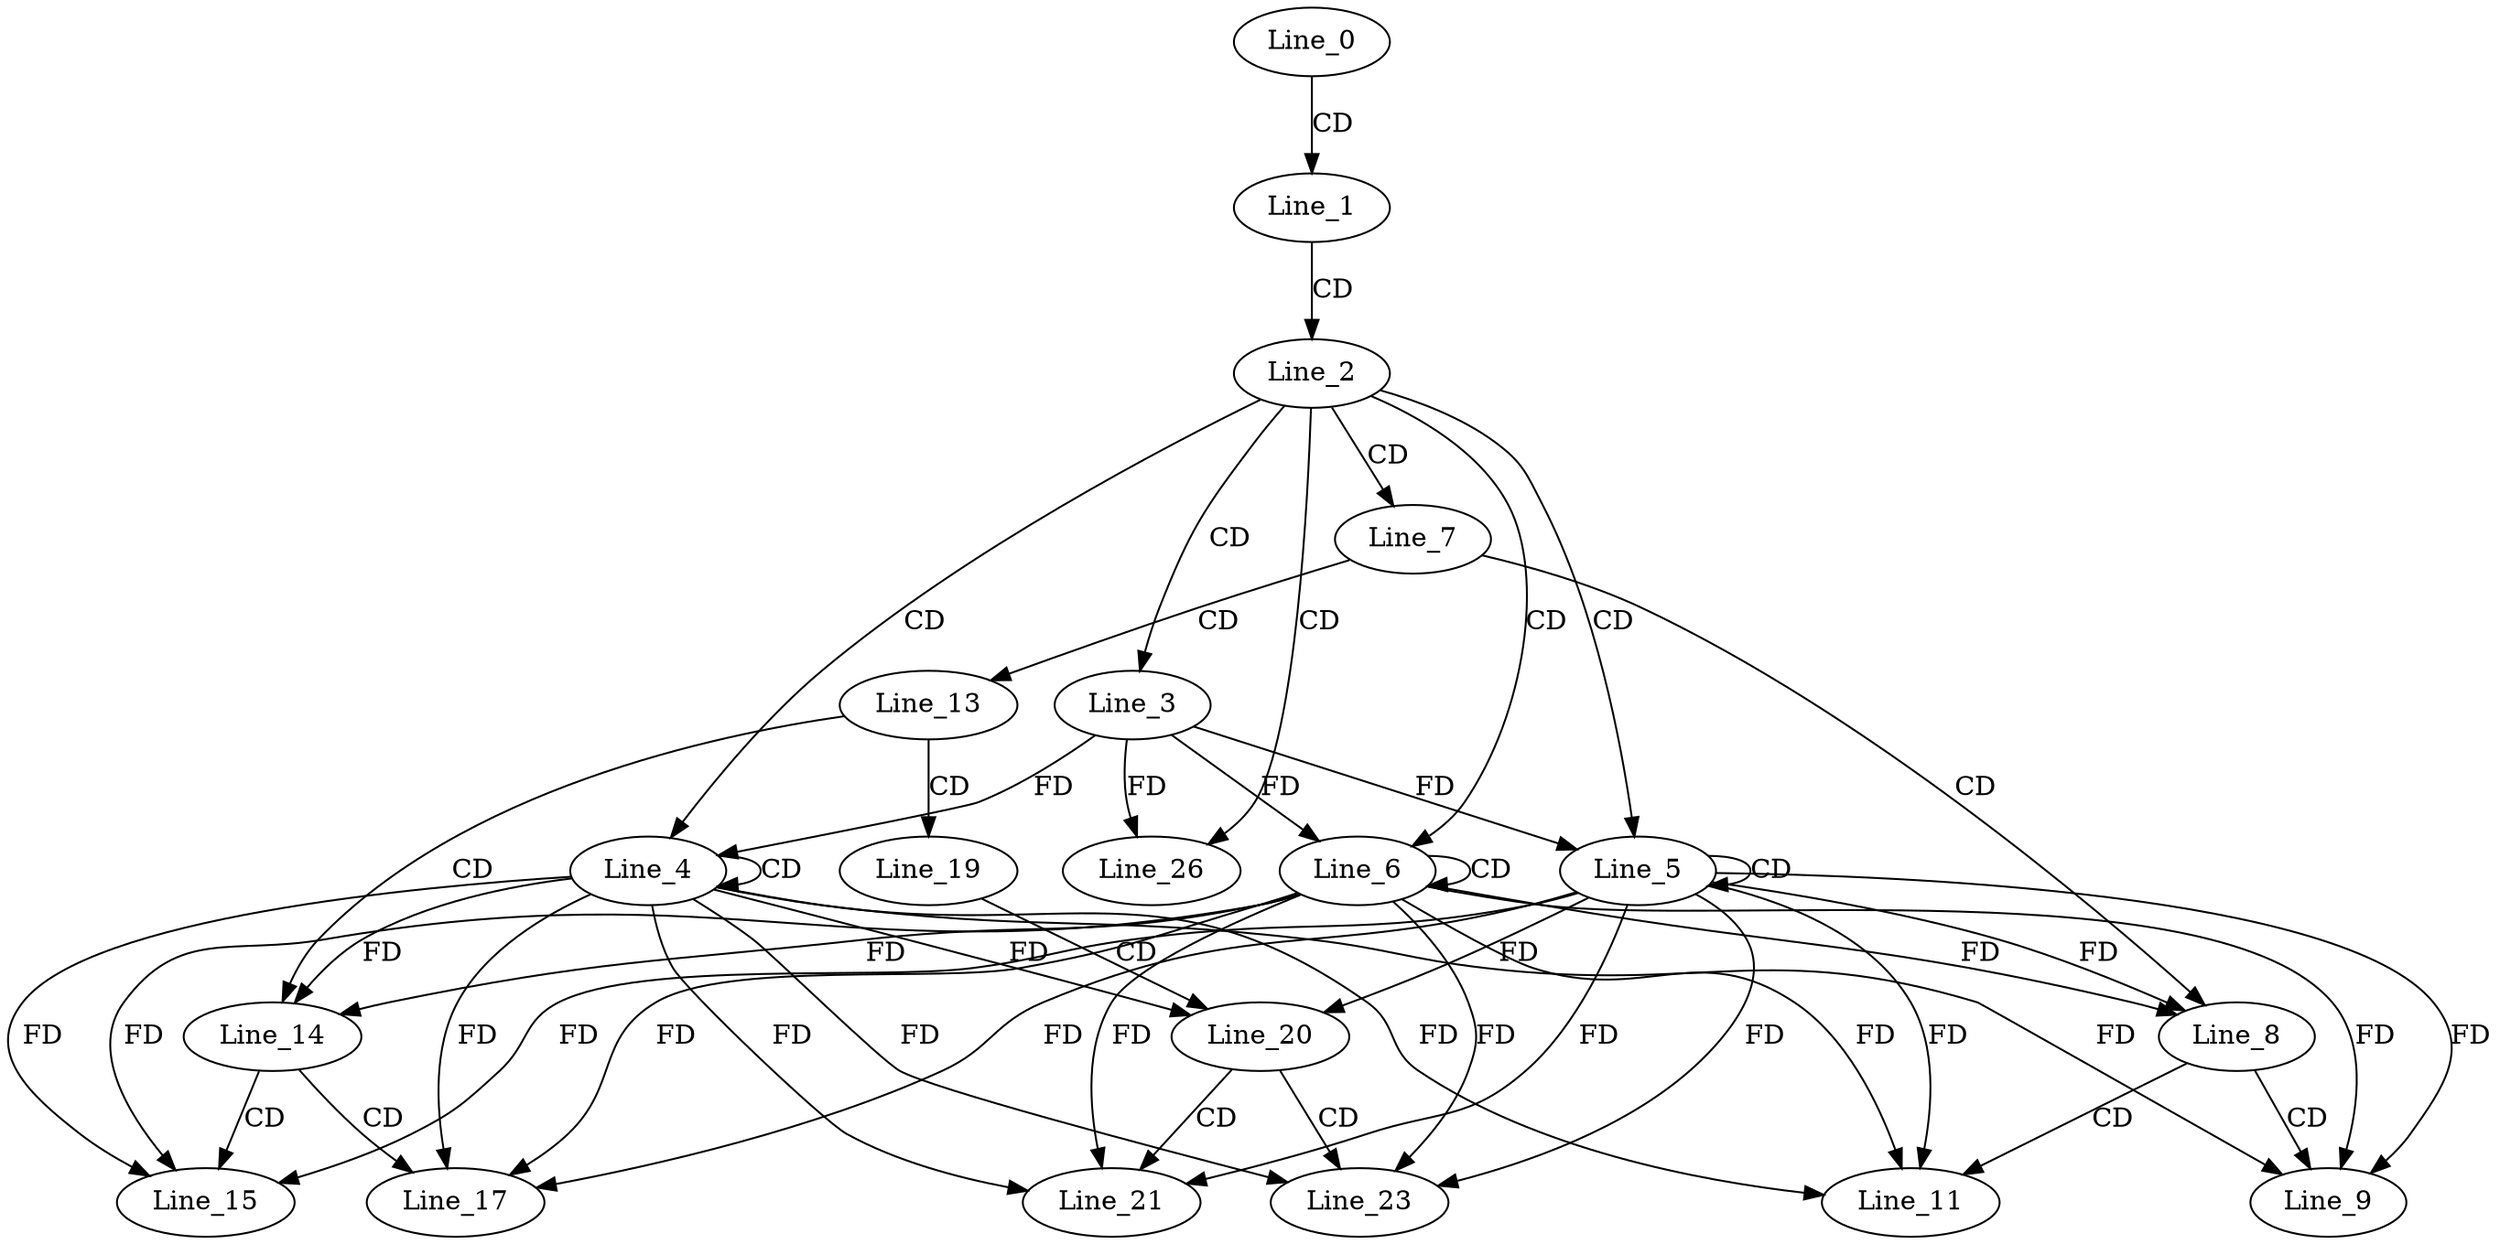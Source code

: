 digraph G {
  Line_0;
  Line_1;
  Line_2;
  Line_3;
  Line_4;
  Line_4;
  Line_5;
  Line_5;
  Line_6;
  Line_6;
  Line_7;
  Line_8;
  Line_9;
  Line_11;
  Line_13;
  Line_14;
  Line_15;
  Line_17;
  Line_19;
  Line_20;
  Line_21;
  Line_23;
  Line_26;
  Line_0 -> Line_1 [ label="CD" ];
  Line_1 -> Line_2 [ label="CD" ];
  Line_2 -> Line_3 [ label="CD" ];
  Line_2 -> Line_4 [ label="CD" ];
  Line_4 -> Line_4 [ label="CD" ];
  Line_3 -> Line_4 [ label="FD" ];
  Line_2 -> Line_5 [ label="CD" ];
  Line_5 -> Line_5 [ label="CD" ];
  Line_3 -> Line_5 [ label="FD" ];
  Line_2 -> Line_6 [ label="CD" ];
  Line_6 -> Line_6 [ label="CD" ];
  Line_3 -> Line_6 [ label="FD" ];
  Line_2 -> Line_7 [ label="CD" ];
  Line_7 -> Line_8 [ label="CD" ];
  Line_5 -> Line_8 [ label="FD" ];
  Line_6 -> Line_8 [ label="FD" ];
  Line_8 -> Line_9 [ label="CD" ];
  Line_6 -> Line_9 [ label="FD" ];
  Line_5 -> Line_9 [ label="FD" ];
  Line_4 -> Line_9 [ label="FD" ];
  Line_8 -> Line_11 [ label="CD" ];
  Line_5 -> Line_11 [ label="FD" ];
  Line_6 -> Line_11 [ label="FD" ];
  Line_4 -> Line_11 [ label="FD" ];
  Line_7 -> Line_13 [ label="CD" ];
  Line_13 -> Line_14 [ label="CD" ];
  Line_4 -> Line_14 [ label="FD" ];
  Line_6 -> Line_14 [ label="FD" ];
  Line_14 -> Line_15 [ label="CD" ];
  Line_6 -> Line_15 [ label="FD" ];
  Line_4 -> Line_15 [ label="FD" ];
  Line_5 -> Line_15 [ label="FD" ];
  Line_14 -> Line_17 [ label="CD" ];
  Line_4 -> Line_17 [ label="FD" ];
  Line_6 -> Line_17 [ label="FD" ];
  Line_5 -> Line_17 [ label="FD" ];
  Line_13 -> Line_19 [ label="CD" ];
  Line_19 -> Line_20 [ label="CD" ];
  Line_4 -> Line_20 [ label="FD" ];
  Line_5 -> Line_20 [ label="FD" ];
  Line_20 -> Line_21 [ label="CD" ];
  Line_5 -> Line_21 [ label="FD" ];
  Line_4 -> Line_21 [ label="FD" ];
  Line_6 -> Line_21 [ label="FD" ];
  Line_20 -> Line_23 [ label="CD" ];
  Line_4 -> Line_23 [ label="FD" ];
  Line_5 -> Line_23 [ label="FD" ];
  Line_6 -> Line_23 [ label="FD" ];
  Line_2 -> Line_26 [ label="CD" ];
  Line_3 -> Line_26 [ label="FD" ];
}

